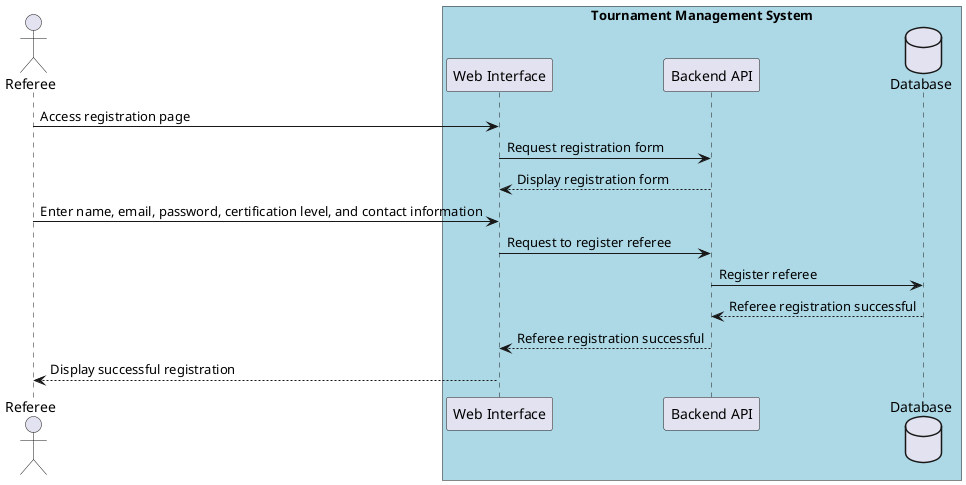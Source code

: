 @startuml

actor "Referee" as referee

box "Tournament Management System" #LightBlue
  participant "Web Interface" as web
  participant "Backend API" as api
  database "Database" as db
end box

referee -> web : Access registration page
web -> api : Request registration form
api --> web : Display registration form

referee -> web : Enter name, email, password, certification level, and contact information
web -> api : Request to register referee
api -> db : Register referee
db --> api : Referee registration successful
api --> web : Referee registration successful
web --> referee : Display successful registration
@enduml
